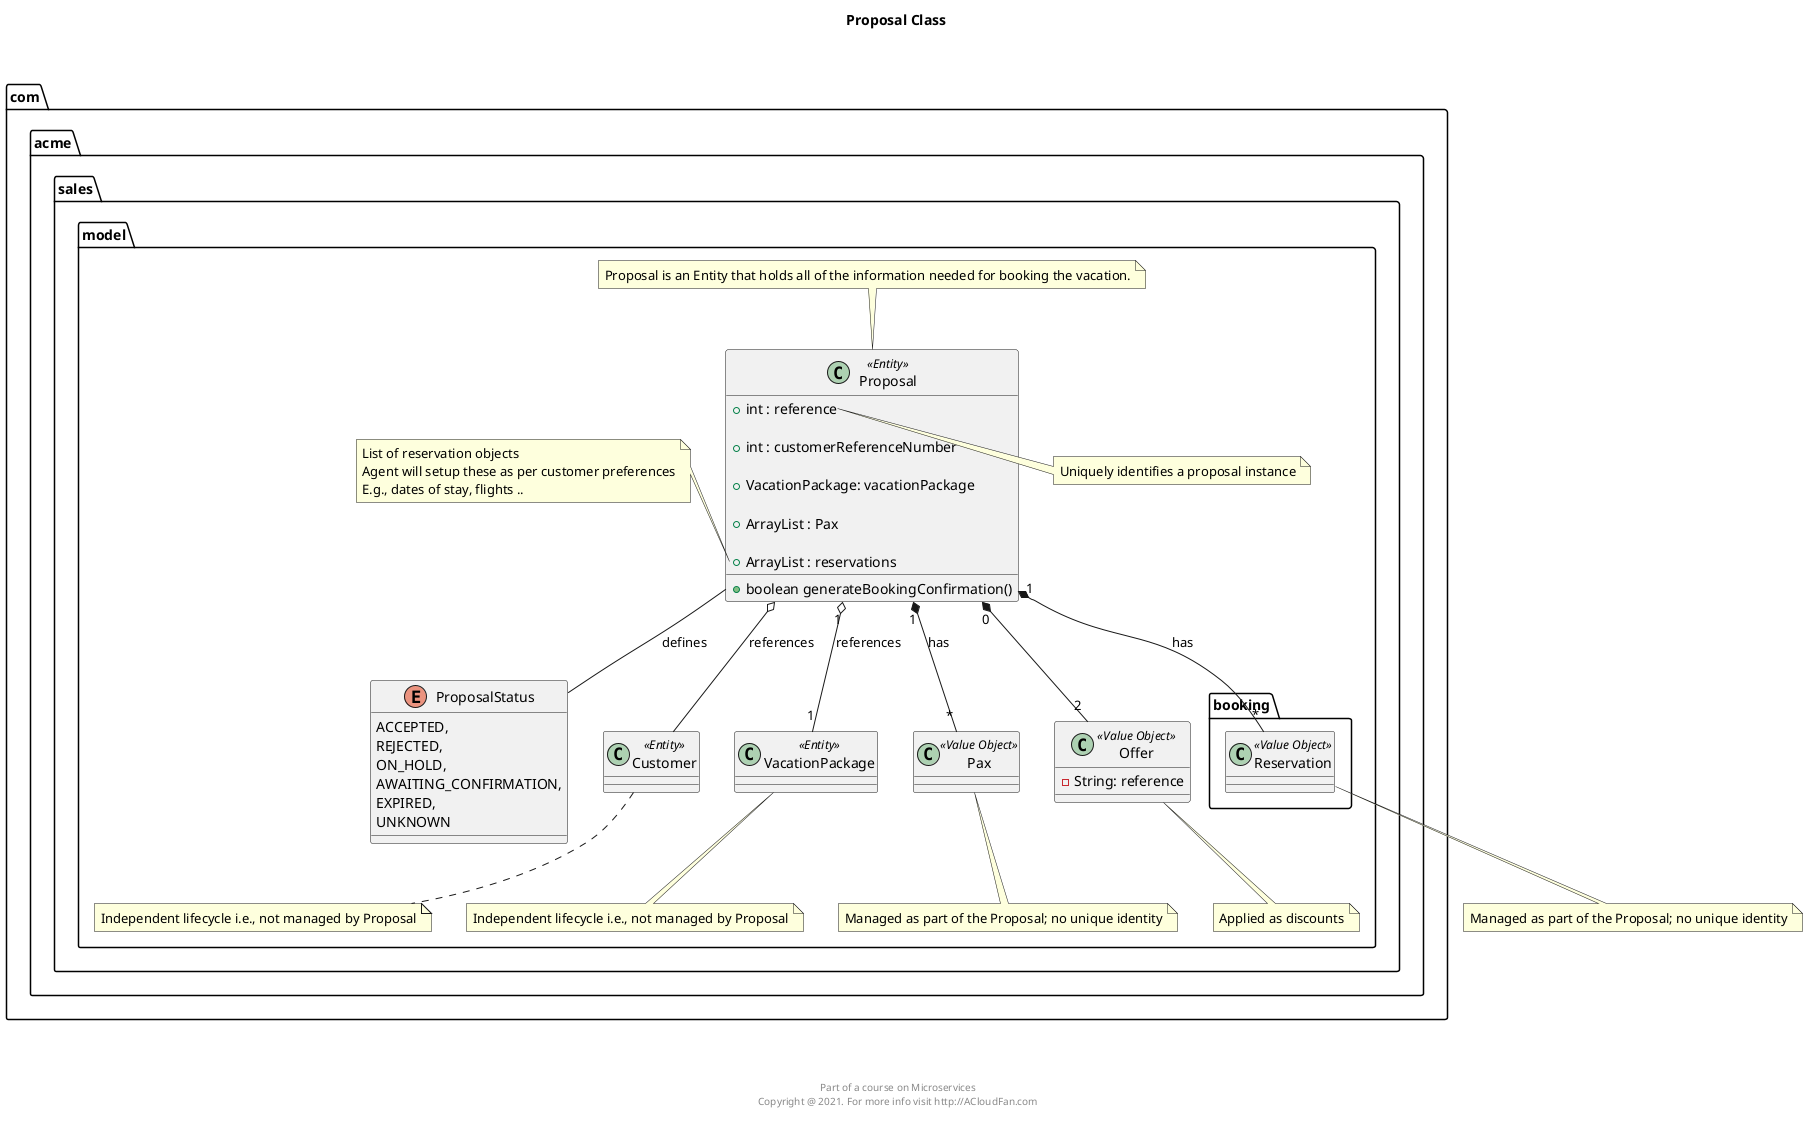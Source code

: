 @startuml


'Uncomment the following to check out the detailed view
'!include customer.class.puml
'!include vacationpackage.class.puml



package com.acme.sales.model {

    class Proposal <<Entity>> {
     + int : reference

     + int : customerReferenceNumber

     + VacationPackage: vacationPackage

     + ArrayList : Pax

     + ArrayList : reservations

     + boolean generateBookingConfirmation()
    }

    note top of Proposal : Proposal is an Entity that holds all of the information needed for booking the vacation.
    note right of Proposal::"reference"
            Uniquely identifies a proposal instance
    end note

    note left of Proposal::"reservations"
                List of reservation objects
                Agent will setup these as per customer preferences
                E.g., dates of stay, flights ..
        end note

    enum  ProposalStatus {
            ACCEPTED,
            REJECTED,
            ON_HOLD,
            AWAITING_CONFIRMATION,
            EXPIRED,
            UNKNOWN
       }

    class Customer <<Entity>> {
    }
    note bottom of Customer : Independent lifecycle i.e., not managed by Proposal

    class VacationPackage <<Entity>> {

    }
    note bottom of VacationPackage : Independent lifecycle i.e., not managed by Proposal

    'Cannot exist on its own
    class Pax <<Value Object>> {
    }
    note bottom of Pax : Managed as part of the Proposal; no unique identity

    class Offer <<Value Object>> {
     - String: reference
    }
          note bottom of Offer : Applied as discounts

}
package com.acme.sales.model.booking {
	class Reservation <<Value Object>> {
	}
}
note bottom of Reservation : Managed as part of the Proposal; no unique identity


Proposal "1" o-- "1" VacationPackage : references

'Composition as Customer can exist on its own
Proposal o--  Customer : references

'Entity-Value relationship - Pax can't exist w/o proposal
Proposal "1" *-- "*" Pax  : has

Proposal "0" *-- "2" Offer
Proposal -- ProposalStatus : defines

'Has 1 or more reservations
Proposal "1" *-- "*" Reservation  : has



title Proposal Class \n\n
footer \n\n\n\n Part of a course on Microservices \n Copyright @ 2021. For more info visit http://ACloudFan.com \n


@enduml
